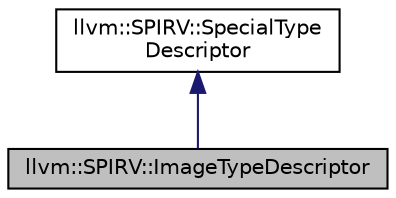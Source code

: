 digraph "llvm::SPIRV::ImageTypeDescriptor"
{
 // LATEX_PDF_SIZE
  bgcolor="transparent";
  edge [fontname="Helvetica",fontsize="10",labelfontname="Helvetica",labelfontsize="10"];
  node [fontname="Helvetica",fontsize="10",shape=record];
  Node1 [label="llvm::SPIRV::ImageTypeDescriptor",height=0.2,width=0.4,color="black", fillcolor="grey75", style="filled", fontcolor="black",tooltip=" "];
  Node2 -> Node1 [dir="back",color="midnightblue",fontsize="10",style="solid",fontname="Helvetica"];
  Node2 [label="llvm::SPIRV::SpecialType\lDescriptor",height=0.2,width=0.4,color="black",URL="$structllvm_1_1SPIRV_1_1SpecialTypeDescriptor.html",tooltip=" "];
}
